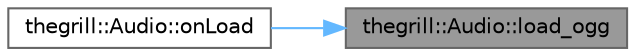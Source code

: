 digraph "thegrill::Audio::load_ogg"
{
 // LATEX_PDF_SIZE
  bgcolor="transparent";
  edge [fontname=Helvetica,fontsize=10,labelfontname=Helvetica,labelfontsize=10];
  node [fontname=Helvetica,fontsize=10,shape=box,height=0.2,width=0.4];
  rankdir="RL";
  Node1 [id="Node000001",label="thegrill::Audio::load_ogg",height=0.2,width=0.4,color="gray40", fillcolor="grey60", style="filled", fontcolor="black",tooltip="Loads an OGG audio file into a buffer."];
  Node1 -> Node2 [id="edge1_Node000001_Node000002",dir="back",color="steelblue1",style="solid",tooltip=" "];
  Node2 [id="Node000002",label="thegrill::Audio::onLoad",height=0.2,width=0.4,color="grey40", fillcolor="white", style="filled",URL="$structthegrill_1_1_audio.html#a85161d7794b264783043e0cf4fbb0529",tooltip=" "];
}
